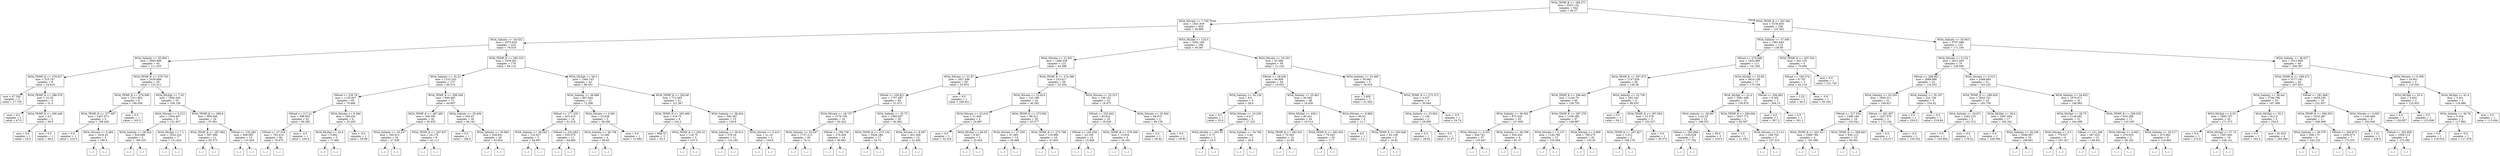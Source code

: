 digraph Tree {
node [shape=box] ;
0 [label="WOA_TEMP_K <= 294.271\nmse = 4553.132\nsamples = 642\nvalue = 94.37"] ;
1 [label="WOA_Nitrate <= 7.709\nmse = 1941.939\nsamples = 404\nvalue = 58.884"] ;
0 -> 1 [labeldistance=2.5, labelangle=45, headlabel="True"] ;
2 [label="WOA_Salinity <= 34.022\nmse = 1970.929\nsamples = 224\nvalue = 76.518"] ;
1 -> 2 ;
3 [label="WOA_Salinity <= 20.994\nmse = 3003.066\nsamples = 45\nvalue = 111.255"] ;
2 -> 3 ;
4 [label="WOA_TEMP_K <= 279.627\nmse = 319.747\nsamples = 6\nvalue = 34.619"] ;
3 -> 4 ;
5 [label="mse = 47.292\nsamples = 3\nvalue = 17.738"] ;
4 -> 5 ;
6 [label="WOA_TEMP_K <= 286.076\nmse = 22.25\nsamples = 3\nvalue = 51.5"] ;
4 -> 6 ;
7 [label="mse = 0.0\nsamples = 1\nvalue = 47.0"] ;
6 -> 7 ;
8 [label="WOA_TEMP_K <= 290.448\nmse = 4.0\nsamples = 2\nvalue = 56.0"] ;
6 -> 8 ;
9 [label="mse = 0.0\nsamples = 1\nvalue = 54.0"] ;
8 -> 9 ;
10 [label="mse = 0.0\nsamples = 1\nvalue = 58.0"] ;
8 -> 10 ;
11 [label="WOA_TEMP_K <= 279.733\nmse = 2439.689\nsamples = 39\nvalue = 122.011"] ;
3 -> 11 ;
12 [label="WOA_TEMP_K <= 278.596\nmse = 1311.802\nsamples = 6\nvalue = 190.556"] ;
11 -> 12 ;
13 [label="WOA_TEMP_K <= 277.497\nmse = 1407.673\nsamples = 5\nvalue = 198.429"] ;
12 -> 13 ;
14 [label="mse = 0.0\nsamples = 1\nvalue = 210.0"] ;
13 -> 14 ;
15 [label="WOA_Nitrate <= 5.484\nmse = 1616.25\nsamples = 4\nvalue = 196.5"] ;
13 -> 15 ;
16 [label="(...)"] ;
15 -> 16 ;
19 [label="(...)"] ;
15 -> 19 ;
20 [label="mse = 0.0\nsamples = 1\nvalue = 163.0"] ;
12 -> 20 ;
21 [label="WOA_MLDpt <= 7.45\nmse = 1605.043\nsamples = 33\nvalue = 109.159"] ;
11 -> 21 ;
22 [label="WOA_Nitrate <= 0.215\nmse = 1934.847\nsamples = 9\nvalue = 151.937"] ;
21 -> 22 ;
23 [label="WOA_Salinity <= 28.424\nmse = 826.889\nsamples = 2\nvalue = 199.333"] ;
22 -> 23 ;
24 [label="(...)"] ;
23 -> 24 ;
25 [label="(...)"] ;
23 -> 25 ;
26 [label="WOA_MLDpt <= 7.1\nmse = 1034.332\nsamples = 7\nvalue = 131.624"] ;
22 -> 26 ;
27 [label="(...)"] ;
26 -> 27 ;
32 [label="(...)"] ;
26 -> 32 ;
37 [label="WOA_TEMP_K <= 289.8\nmse = 909.946\nsamples = 24\nvalue = 97.901"] ;
21 -> 37 ;
38 [label="WOA_TEMP_K <= 287.982\nmse = 597.396\nsamples = 11\nvalue = 85.373"] ;
37 -> 38 ;
39 [label="(...)"] ;
38 -> 39 ;
48 [label="(...)"] ;
38 -> 48 ;
59 [label="SWrad <= 120.282\nmse = 908.585\nsamples = 13\nvalue = 110.429"] ;
37 -> 59 ;
60 [label="(...)"] ;
59 -> 60 ;
61 [label="(...)"] ;
59 -> 61 ;
78 [label="WOA_TEMP_K <= 292.333\nmse = 1439.001\nsamples = 179\nvalue = 69.115"] ;
2 -> 78 ;
79 [label="WOA_Salinity <= 35.23\nmse = 1153.253\nsamples = 137\nvalue = 60.513"] ;
78 -> 79 ;
80 [label="SWrad <= 226.78\nmse = 1135.937\nsamples = 65\nvalue = 76.884"] ;
79 -> 80 ;
81 [label="SWrad <= 217.21\nmse = 998.852\nsamples = 61\nvalue = 80.392"] ;
80 -> 81 ;
82 [label="SWrad <= 27.518\nmse = 793.414\nsamples = 60\nvalue = 78.975"] ;
81 -> 82 ;
83 [label="(...)"] ;
82 -> 83 ;
84 [label="(...)"] ;
82 -> 84 ;
185 [label="mse = -0.0\nsamples = 1\nvalue = 230.6"] ;
81 -> 185 ;
186 [label="WOA_Nitrate <= 6.384\nmse = 168.254\nsamples = 4\nvalue = 23.265"] ;
80 -> 186 ;
187 [label="WOA_MLDpt <= 24.8\nmse = 0.962\nsamples = 3\nvalue = 17.982"] ;
186 -> 187 ;
188 [label="(...)"] ;
187 -> 188 ;
189 [label="(...)"] ;
187 -> 189 ;
190 [label="mse = -0.0\nsamples = 1\nvalue = 54.96"] ;
186 -> 190 ;
191 [label="WOA_TEMP_K <= 289.248\nmse = 660.905\nsamples = 72\nvalue = 44.697"] ;
79 -> 191 ;
192 [label="WOA_TEMP_K <= 287.483\nmse = 169.595\nsamples = 42\nvalue = 29.433"] ;
191 -> 192 ;
193 [label="WOA_Salinity <= 35.237\nmse = 160.913\nsamples = 34\nvalue = 27.029"] ;
192 -> 193 ;
194 [label="(...)"] ;
193 -> 194 ;
197 [label="(...)"] ;
193 -> 197 ;
222 [label="WOA_TEMP_K <= 287.937\nmse = 24.176\nsamples = 8\nvalue = 42.111"] ;
192 -> 222 ;
223 [label="(...)"] ;
222 -> 223 ;
228 [label="(...)"] ;
222 -> 228 ;
237 [label="WOA_Salinity <= 35.406\nmse = 562.67\nsamples = 30\nvalue = 66.191"] ;
191 -> 237 ;
238 [label="mse = 0.0\nsamples = 1\nvalue = 188.0"] ;
237 -> 238 ;
239 [label="WOA_Salinity <= 35.965\nmse = 258.841\nsamples = 29\nvalue = 63.654"] ;
237 -> 239 ;
240 [label="(...)"] ;
239 -> 240 ;
261 [label="(...)"] ;
239 -> 261 ;
284 [label="WOA_MLDpt <= 59.3\nmse = 1364.743\nsamples = 42\nvalue = 96.451"] ;
78 -> 284 ;
285 [label="WOA_Salinity <= 36.689\nmse = 807.644\nsamples = 21\nvalue = 72.208"] ;
284 -> 285 ;
286 [label="SWrad <= 177.235\nmse = 623.015\nsamples = 16\nvalue = 81.518"] ;
285 -> 286 ;
287 [label="WOA_Salinity <= 36.043\nmse = 132.927\nsamples = 5\nvalue = 62.867"] ;
286 -> 287 ;
288 [label="(...)"] ;
287 -> 288 ;
289 [label="(...)"] ;
287 -> 289 ;
296 [label="SWrad <= 232.683\nmse = 550.075\nsamples = 11\nvalue = 94.684"] ;
286 -> 296 ;
297 [label="(...)"] ;
296 -> 297 ;
300 [label="(...)"] ;
296 -> 300 ;
315 [label="WOA_Nitrate <= 0.581\nmse = 23.628\nsamples = 5\nvalue = 38.458"] ;
285 -> 315 ;
316 [label="WOA_Salinity <= 36.738\nmse = 12.285\nsamples = 4\nvalue = 40.65"] ;
315 -> 316 ;
317 [label="(...)"] ;
316 -> 317 ;
318 [label="(...)"] ;
316 -> 318 ;
321 [label="mse = 0.0\nsamples = 1\nvalue = 31.882"] ;
315 -> 321 ;
322 [label="WOA_TEMP_K <= 292.66\nmse = 712.483\nsamples = 21\nvalue = 121.367"] ;
284 -> 322 ;
323 [label="WOA_TEMP_K <= 292.469\nmse = 418.75\nsamples = 8\nvalue = 102.5"] ;
322 -> 323 ;
324 [label="mse = 868.75\nsamples = 3\nvalue = 92.5"] ;
323 -> 324 ;
325 [label="WOA_TEMP_K <= 292.52\nmse = 118.75\nsamples = 5\nvalue = 107.5"] ;
323 -> 325 ;
326 [label="(...)"] ;
325 -> 326 ;
327 [label="(...)"] ;
325 -> 327 ;
330 [label="WOA_Salinity <= 36.624\nmse = 592.387\nsamples = 13\nvalue = 130.8"] ;
322 -> 330 ;
331 [label="WOA_Salinity <= 36.613\nmse = 576.24\nsamples = 11\nvalue = 133.182"] ;
330 -> 331 ;
332 [label="(...)"] ;
331 -> 332 ;
335 [label="(...)"] ;
331 -> 335 ;
340 [label="WOA_Nitrate <= 0.313\nmse = 21.16\nsamples = 2\nvalue = 104.6"] ;
330 -> 340 ;
341 [label="(...)"] ;
340 -> 341 ;
342 [label="(...)"] ;
340 -> 342 ;
343 [label="WOA_MLDpt <= 124.5\nmse = 1002.106\nsamples = 180\nvalue = 36.387"] ;
1 -> 343 ;
344 [label="WOA_Nitrate <= 21.931\nmse = 1288.328\nsamples = 121\nvalue = 44.288"] ;
343 -> 344 ;
345 [label="WOA_Nitrate <= 21.87\nmse = 1927.596\nsamples = 65\nvalue = 53.874"] ;
344 -> 345 ;
346 [label="SWrad <= 200.821\nmse = 1707.487\nsamples = 64\nvalue = 51.672"] ;
345 -> 346 ;
347 [label="WOA_Nitrate <= 18.737\nmse = 1579.739\nsamples = 34\nvalue = 62.422"] ;
346 -> 347 ;
348 [label="WOA_Salinity <= 33.547\nmse = 1737.213\nsamples = 20\nvalue = 74.11"] ;
347 -> 348 ;
349 [label="(...)"] ;
348 -> 349 ;
358 [label="(...)"] ;
348 -> 358 ;
365 [label="SWrad <= 196.736\nmse = 574.409\nsamples = 14\nvalue = 40.891"] ;
347 -> 365 ;
366 [label="(...)"] ;
365 -> 366 ;
389 [label="(...)"] ;
365 -> 389 ;
390 [label="WOA_Salinity <= 33.75\nmse = 1585.857\nsamples = 30\nvalue = 40.062"] ;
346 -> 390 ;
391 [label="WOA_TEMP_K <= 273.104\nmse = 2028.186\nsamples = 17\nvalue = 54.72"] ;
390 -> 391 ;
392 [label="(...)"] ;
391 -> 392 ;
395 [label="(...)"] ;
391 -> 395 ;
398 [label="WOA_Nitrate <= 8.597\nmse = 401.369\nsamples = 13\nvalue = 21.405"] ;
390 -> 398 ;
399 [label="(...)"] ;
398 -> 399 ;
400 [label="(...)"] ;
398 -> 400 ;
423 [label="mse = 0.0\nsamples = 1\nvalue = 168.421"] ;
345 -> 423 ;
424 [label="WOA_TEMP_K <= 274.286\nmse = 233.617\nsamples = 56\nvalue = 32.334"] ;
344 -> 424 ;
425 [label="WOA_Nitrate <= 23.814\nmse = 133.168\nsamples = 34\nvalue = 40.292"] ;
424 -> 425 ;
426 [label="WOA_Nitrate <= 23.016\nmse = 21.945\nsamples = 4\nvalue = 24.867"] ;
425 -> 426 ;
427 [label="mse = 0.0\nsamples = 1\nvalue = 32.018"] ;
426 -> 427 ;
428 [label="WOA_MLDpt <= 40.55\nmse = 9.427\nsamples = 3\nvalue = 22.824"] ;
426 -> 428 ;
429 [label="(...)"] ;
428 -> 429 ;
430 [label="(...)"] ;
428 -> 430 ;
433 [label="WOA_TEMP_K <= 273.092\nmse = 98.311\nsamples = 30\nvalue = 43.377"] ;
425 -> 433 ;
434 [label="WOA_Nitrate <= 27.055\nmse = 47.483\nsamples = 14\nvalue = 39.469"] ;
433 -> 434 ;
435 [label="(...)"] ;
434 -> 435 ;
450 [label="(...)"] ;
434 -> 450 ;
457 [label="WOA_TEMP_K <= 273.796\nmse = 118.996\nsamples = 16\nvalue = 47.843"] ;
433 -> 457 ;
458 [label="(...)"] ;
457 -> 458 ;
467 [label="(...)"] ;
457 -> 467 ;
480 [label="WOA_Nitrate <= 25.313\nmse = 106.121\nsamples = 22\nvalue = 18.472"] ;
424 -> 480 ;
481 [label="SWrad <= 225.642\nmse = 43.814\nsamples = 20\nvalue = 16.426"] ;
480 -> 481 ;
482 [label="SWrad <= 183.204\nmse = 23.105\nsamples = 14\nvalue = 13.449"] ;
481 -> 482 ;
483 [label="(...)"] ;
482 -> 483 ;
488 [label="(...)"] ;
482 -> 488 ;
507 [label="WOA_TEMP_K <= 276.568\nmse = 13.816\nsamples = 6\nvalue = 24.242"] ;
481 -> 507 ;
508 [label="(...)"] ;
507 -> 508 ;
515 [label="(...)"] ;
507 -> 515 ;
518 [label="WOA_Nitrate <= 25.404\nmse = 68.973\nsamples = 2\nvalue = 48.135"] ;
480 -> 518 ;
519 [label="mse = 0.0\nsamples = 1\nvalue = 56.44"] ;
518 -> 519 ;
520 [label="mse = 0.0\nsamples = 1\nvalue = 39.83"] ;
518 -> 520 ;
521 [label="WOA_Nitrate <= 24.201\nmse = 97.066\nsamples = 59\nvalue = 21.143"] ;
343 -> 521 ;
522 [label="SWrad <= 29.026\nmse = 84.806\nsamples = 54\nvalue = 19.932"] ;
521 -> 522 ;
523 [label="WOA_Salinity <= 34.129\nmse = 9.6\nsamples = 6\nvalue = 28.0"] ;
522 -> 523 ;
524 [label="mse = 0.0\nsamples = 1\nvalue = 35.0"] ;
523 -> 524 ;
525 [label="WOA_Nitrate <= 10.259\nmse = 4.617\nsamples = 5\nvalue = 27.222"] ;
523 -> 525 ;
526 [label="WOA_MLDpt <= 203.55\nmse = 0.75\nsamples = 2\nvalue = 25.5"] ;
525 -> 526 ;
527 [label="(...)"] ;
526 -> 527 ;
528 [label="(...)"] ;
526 -> 528 ;
529 [label="WOA_Salinity <= 34.766\nmse = 3.44\nsamples = 3\nvalue = 28.6"] ;
525 -> 529 ;
530 [label="(...)"] ;
529 -> 530 ;
531 [label="(...)"] ;
529 -> 531 ;
534 [label="WOA_Salinity <= 35.461\nmse = 85.062\nsamples = 48\nvalue = 18.936"] ;
522 -> 534 ;
535 [label="WOA_MLDpt <= 439.1\nmse = 80.421\nsamples = 44\nvalue = 19.514"] ;
534 -> 535 ;
536 [label="WOA_TEMP_K <= 282.541\nmse = 70.363\nsamples = 14\nvalue = 22.09"] ;
535 -> 536 ;
537 [label="(...)"] ;
536 -> 537 ;
556 [label="(...)"] ;
536 -> 556 ;
563 [label="WOA_TEMP_K <= 283.002\nmse = 79.543\nsamples = 30\nvalue = 17.7"] ;
535 -> 563 ;
564 [label="(...)"] ;
563 -> 564 ;
573 [label="(...)"] ;
563 -> 573 ;
580 [label="WOA_Nitrate <= 8.869\nmse = 86.53\nsamples = 4\nvalue = 11.7"] ;
534 -> 580 ;
581 [label="mse = 0.0\nsamples = 1\nvalue = 2.2"] ;
580 -> 581 ;
582 [label="WOA_TEMP_K <= 283.846\nmse = 62.108\nsamples = 3\nvalue = 16.45"] ;
580 -> 582 ;
583 [label="(...)"] ;
582 -> 583 ;
586 [label="(...)"] ;
582 -> 586 ;
587 [label="WOA_Salinity <= 33.485\nmse = 30.062\nsamples = 5\nvalue = 34.919"] ;
521 -> 587 ;
588 [label="mse = 2.405\nsamples = 2\nvalue = 41.543"] ;
587 -> 588 ;
589 [label="WOA_TEMP_K <= 272.372\nmse = 4.527\nsamples = 3\nvalue = 30.944"] ;
587 -> 589 ;
590 [label="WOA_Salinity <= 33.854\nmse = 1.156\nsamples = 2\nvalue = 29.995"] ;
589 -> 590 ;
591 [label="mse = 0.0\nsamples = 1\nvalue = 28.92"] ;
590 -> 591 ;
592 [label="mse = 0.0\nsamples = 1\nvalue = 31.07"] ;
590 -> 592 ;
593 [label="mse = -0.0\nsamples = 1\nvalue = 34.74"] ;
589 -> 593 ;
594 [label="WOA_TEMP_K <= 297.981\nmse = 3156.835\nsamples = 238\nvalue = 155.362"] ;
0 -> 594 [labeldistance=2.5, labelangle=-45, headlabel="False"] ;
595 [label="WOA_Salinity <= 37.008\nmse = 1961.645\nsamples = 115\nvalue = 138.95"] ;
594 -> 595 ;
596 [label="SWrad <= 275.698\nmse = 1832.985\nsamples = 111\nvalue = 141.592"] ;
595 -> 596 ;
597 [label="WOA_TEMP_K <= 297.872\nmse = 1147.026\nsamples = 94\nvalue = 136.36"] ;
596 -> 597 ;
598 [label="WOA_TEMP_K <= 296.442\nmse = 1104.79\nsamples = 90\nvalue = 138.755"] ;
597 -> 598 ;
599 [label="WOA_Salinity <= 36.592\nmse = 875.526\nsamples = 43\nvalue = 127.938"] ;
598 -> 599 ;
600 [label="WOA_Nitrate <= 0.531\nmse = 628.781\nsamples = 37\nvalue = 133.947"] ;
599 -> 600 ;
601 [label="(...)"] ;
600 -> 601 ;
640 [label="(...)"] ;
600 -> 640 ;
655 [label="WOA_Salinity <= 36.709\nmse = 339.434\nsamples = 6\nvalue = 81.37"] ;
599 -> 655 ;
656 [label="(...)"] ;
655 -> 656 ;
661 [label="(...)"] ;
655 -> 661 ;
666 [label="WOA_TEMP_K <= 297.278\nmse = 1106.285\nsamples = 47\nvalue = 148.987"] ;
598 -> 666 ;
667 [label="WOA_Nitrate <= 0.137\nmse = 1126.785\nsamples = 27\nvalue = 155.944"] ;
666 -> 667 ;
668 [label="(...)"] ;
667 -> 668 ;
689 [label="(...)"] ;
667 -> 689 ;
710 [label="WOA_Nitrate <= 0.069\nmse = 785.275\nsamples = 20\nvalue = 135.35"] ;
666 -> 710 ;
711 [label="(...)"] ;
710 -> 711 ;
718 [label="(...)"] ;
710 -> 718 ;
745 [label="WOA_Salinity <= 32.736\nmse = 262.242\nsamples = 4\nvalue = 98.035"] ;
597 -> 745 ;
746 [label="mse = 0.0\nsamples = 1\nvalue = 54.1"] ;
745 -> 746 ;
747 [label="WOA_TEMP_K <= 297.954\nmse = 23.576\nsamples = 3\nvalue = 103.527"] ;
745 -> 747 ;
748 [label="WOA_TEMP_K <= 297.927\nmse = 3.312\nsamples = 2\nvalue = 106.178"] ;
747 -> 748 ;
749 [label="(...)"] ;
748 -> 749 ;
750 [label="(...)"] ;
748 -> 750 ;
751 [label="mse = 0.0\nsamples = 1\nvalue = 95.572"] ;
747 -> 751 ;
752 [label="WOA_MLDpt <= 53.85\nmse = 4614.156\nsamples = 17\nvalue = 170.184"] ;
596 -> 752 ;
753 [label="WOA_MLDpt <= 22.4\nmse = 3481.649\nsamples = 15\nvalue = 159.879"] ;
752 -> 753 ;
754 [label="WOA_Salinity <= 36.647\nmse = 1142.55\nsamples = 12\nvalue = 188.351"] ;
753 -> 754 ;
755 [label="SWrad <= 295.966\nmse = 1104.528\nsamples = 9\nvalue = 177.762"] ;
754 -> 755 ;
756 [label="(...)"] ;
755 -> 756 ;
765 [label="(...)"] ;
755 -> 765 ;
766 [label="mse = 56.0\nsamples = 3\nvalue = 218.0"] ;
754 -> 766 ;
767 [label="WOA_TEMP_K <= 294.694\nmse = 1657.772\nsamples = 3\nvalue = 82.597"] ;
753 -> 767 ;
768 [label="mse = 0.0\nsamples = 1\nvalue = 21.053"] ;
767 -> 768 ;
769 [label="WOA_Nitrate <= 0.113\nmse = 199.762\nsamples = 2\nvalue = 107.215"] ;
767 -> 769 ;
770 [label="(...)"] ;
769 -> 770 ;
771 [label="(...)"] ;
769 -> 771 ;
772 [label="SWrad <= 294.082\nmse = 9.302\nsamples = 2\nvalue = 304.15"] ;
752 -> 772 ;
773 [label="mse = 0.0\nsamples = 1\nvalue = 307.2"] ;
772 -> 773 ;
774 [label="mse = 0.0\nsamples = 1\nvalue = 301.1"] ;
772 -> 774 ;
775 [label="WOA_TEMP_K <= 297.334\nmse = 441.125\nsamples = 4\nvalue = 70.636"] ;
595 -> 775 ;
776 [label="SWrad <= 190.274\nmse = 6.735\nsamples = 3\nvalue = 62.118"] ;
775 -> 776 ;
777 [label="mse = 2.25\nsamples = 2\nvalue = 60.5"] ;
776 -> 777 ;
778 [label="mse = -0.0\nsamples = 1\nvalue = 65.354"] ;
776 -> 778 ;
779 [label="mse = 0.0\nsamples = 1\nvalue = 121.745"] ;
775 -> 779 ;
780 [label="WOA_Salinity <= 35.603\nmse = 3797.088\nsamples = 123\nvalue = 171.104"] ;
594 -> 780 ;
781 [label="WOA_Nitrate <= 0.122\nmse = 2913.393\nsamples = 74\nvalue = 149.594"] ;
780 -> 781 ;
782 [label="SWrad <= 298.661\nmse = 2689.886\nsamples = 23\nvalue = 116.533"] ;
781 -> 782 ;
783 [label="WOA_Salinity <= 35.334\nmse = 1893.311\nsamples = 21\nvalue = 108.927"] ;
782 -> 783 ;
784 [label="SWrad <= 217.554\nmse = 1496.184\nsamples = 19\nvalue = 102.041"] ;
783 -> 784 ;
785 [label="WOA_TEMP_K <= 301.611\nmse = 1069.769\nsamples = 4\nvalue = 155.586"] ;
784 -> 785 ;
786 [label="(...)"] ;
785 -> 786 ;
791 [label="(...)"] ;
785 -> 791 ;
792 [label="WOA_TEMP_K <= 298.463\nmse = 830.112\nsamples = 15\nvalue = 90.401"] ;
784 -> 792 ;
793 [label="(...)"] ;
792 -> 793 ;
794 [label="(...)"] ;
792 -> 794 ;
821 [label="SWrad <= 261.857\nmse = 1027.079\nsamples = 2\nvalue = 173.194"] ;
783 -> 821 ;
822 [label="mse = 0.0\nsamples = 1\nvalue = 218.517"] ;
821 -> 822 ;
823 [label="mse = -0.0\nsamples = 1\nvalue = 150.532"] ;
821 -> 823 ;
824 [label="WOA_Salinity <= 35.187\nmse = 242.736\nsamples = 2\nvalue = 234.42"] ;
782 -> 824 ;
825 [label="mse = 0.0\nsamples = 1\nvalue = 250.0"] ;
824 -> 825 ;
826 [label="mse = -0.0\nsamples = 1\nvalue = 218.84"] ;
824 -> 826 ;
827 [label="WOA_Nitrate <= 0.215\nmse = 2368.694\nsamples = 51\nvalue = 163.232"] ;
781 -> 827 ;
828 [label="WOA_TEMP_K <= 299.029\nmse = 2643.741\nsamples = 19\nvalue = 185.756"] ;
827 -> 828 ;
829 [label="WOA_Salinity <= 34.971\nmse = 1362.215\nsamples = 2\nvalue = 141.312"] ;
828 -> 829 ;
830 [label="mse = 0.0\nsamples = 1\nvalue = 104.404"] ;
829 -> 830 ;
831 [label="mse = -0.0\nsamples = 1\nvalue = 178.22"] ;
829 -> 831 ;
832 [label="WOA_MLDpt <= 29.0\nmse = 2497.604\nsamples = 17\nvalue = 192.341"] ;
828 -> 832 ;
833 [label="mse = 0.0\nsamples = 1\nvalue = 226.584"] ;
832 -> 833 ;
834 [label="WOA_Salinity <= 35.236\nmse = 2596.097\nsamples = 16\nvalue = 189.601"] ;
832 -> 834 ;
835 [label="(...)"] ;
834 -> 835 ;
850 [label="(...)"] ;
834 -> 850 ;
851 [label="WOA_Salinity <= 34.653\nmse = 1670.671\nsamples = 32\nvalue = 148.983"] ;
827 -> 851 ;
852 [label="WOA_MLDpt <= 28.75\nmse = 1126.691\nsamples = 21\nvalue = 164.498"] ;
851 -> 852 ;
853 [label="WOA_Nitrate <= 0.5\nmse = 776.027\nsamples = 6\nvalue = 197.327"] ;
852 -> 853 ;
854 [label="(...)"] ;
853 -> 854 ;
863 [label="(...)"] ;
853 -> 863 ;
864 [label="SWrad <= 151.346\nmse = 567.025\nsamples = 15\nvalue = 149.451"] ;
852 -> 864 ;
865 [label="(...)"] ;
864 -> 865 ;
870 [label="(...)"] ;
864 -> 870 ;
889 [label="WOA_TEMP_K <= 299.535\nmse = 924.288\nsamples = 11\nvalue = 110.195"] ;
851 -> 889 ;
890 [label="WOA_Nitrate <= 4.092\nmse = 476.033\nsamples = 2\nvalue = 58.182"] ;
889 -> 890 ;
891 [label="(...)"] ;
890 -> 891 ;
892 [label="(...)"] ;
890 -> 892 ;
893 [label="WOA_Salinity <= 35.217\nmse = 472.962\nsamples = 9\nvalue = 118.863"] ;
889 -> 893 ;
894 [label="(...)"] ;
893 -> 894 ;
905 [label="(...)"] ;
893 -> 905 ;
910 [label="WOA_Salinity <= 36.527\nmse = 3512.809\nsamples = 49\nvalue = 200.387"] ;
780 -> 910 ;
911 [label="WOA_TEMP_K <= 299.472\nmse = 3177.181\nsamples = 44\nvalue = 207.833"] ;
910 -> 911 ;
912 [label="WOA_Salinity <= 36.441\nmse = 2746.796\nsamples = 25\nvalue = 187.496"] ;
911 -> 912 ;
913 [label="WOA_MLDpt <= 6.35\nmse = 1883.707\nsamples = 20\nvalue = 171.373"] ;
912 -> 913 ;
914 [label="mse = 0.0\nsamples = 1\nvalue = 274.8"] ;
913 -> 914 ;
915 [label="WOA_MLDpt <= 57.15\nmse = 1597.843\nsamples = 19\nvalue = 168.141"] ;
913 -> 915 ;
916 [label="(...)"] ;
915 -> 916 ;
929 [label="(...)"] ;
915 -> 929 ;
932 [label="WOA_MLDpt <= 32.3\nmse = 812.0\nsamples = 5\nvalue = 254.0"] ;
912 -> 932 ;
933 [label="mse = 0.0\nsamples = 1\nvalue = 182.0"] ;
932 -> 933 ;
934 [label="mse = 81.633\nsamples = 4\nvalue = 264.286"] ;
932 -> 934 ;
935 [label="SWrad <= 281.468\nmse = 2629.236\nsamples = 19\nvalue = 231.657"] ;
911 -> 935 ;
936 [label="WOA_TEMP_K <= 300.503\nmse = 2433.487\nsamples = 11\nvalue = 206.069"] ;
935 -> 936 ;
937 [label="WOA_Salinity <= 36.379\nmse = 506.173\nsamples = 4\nvalue = 242.222"] ;
936 -> 937 ;
938 [label="(...)"] ;
937 -> 938 ;
939 [label="(...)"] ;
937 -> 939 ;
940 [label="SWrad <= 260.674\nmse = 1932.973\nsamples = 7\nvalue = 173.531"] ;
936 -> 940 ;
941 [label="(...)"] ;
940 -> 941 ;
944 [label="(...)"] ;
940 -> 944 ;
949 [label="WOA_Nitrate <= 0.093\nmse = 1160.806\nsamples = 8\nvalue = 262.044"] ;
935 -> 949 ;
950 [label="mse = 1.21\nsamples = 2\nvalue = 228.9"] ;
949 -> 950 ;
951 [label="SWrad <= 302.859\nmse = 1059.112\nsamples = 6\nvalue = 273.092"] ;
949 -> 951 ;
952 [label="(...)"] ;
951 -> 952 ;
957 [label="(...)"] ;
951 -> 957 ;
958 [label="WOA_Nitrate <= 0.356\nmse = 18.901\nsamples = 5\nvalue = 119.542"] ;
910 -> 958 ;
959 [label="WOA_MLDpt <= 53.4\nmse = 0.855\nsamples = 2\nvalue = 125.933"] ;
958 -> 959 ;
960 [label="mse = 0.0\nsamples = 1\nvalue = 126.857"] ;
959 -> 960 ;
961 [label="mse = 0.0\nsamples = 1\nvalue = 125.008"] ;
959 -> 961 ;
962 [label="WOA_MLDpt <= 61.4\nmse = 3.251\nsamples = 3\nvalue = 116.986"] ;
958 -> 962 ;
963 [label="WOA_Salinity <= 36.78\nmse = 0.054\nsamples = 2\nvalue = 117.882"] ;
962 -> 963 ;
964 [label="mse = 0.0\nsamples = 1\nvalue = 118.016"] ;
963 -> 964 ;
965 [label="mse = -0.0\nsamples = 1\nvalue = 117.478"] ;
963 -> 965 ;
966 [label="mse = 0.0\nsamples = 1\nvalue = 113.404"] ;
962 -> 966 ;
}